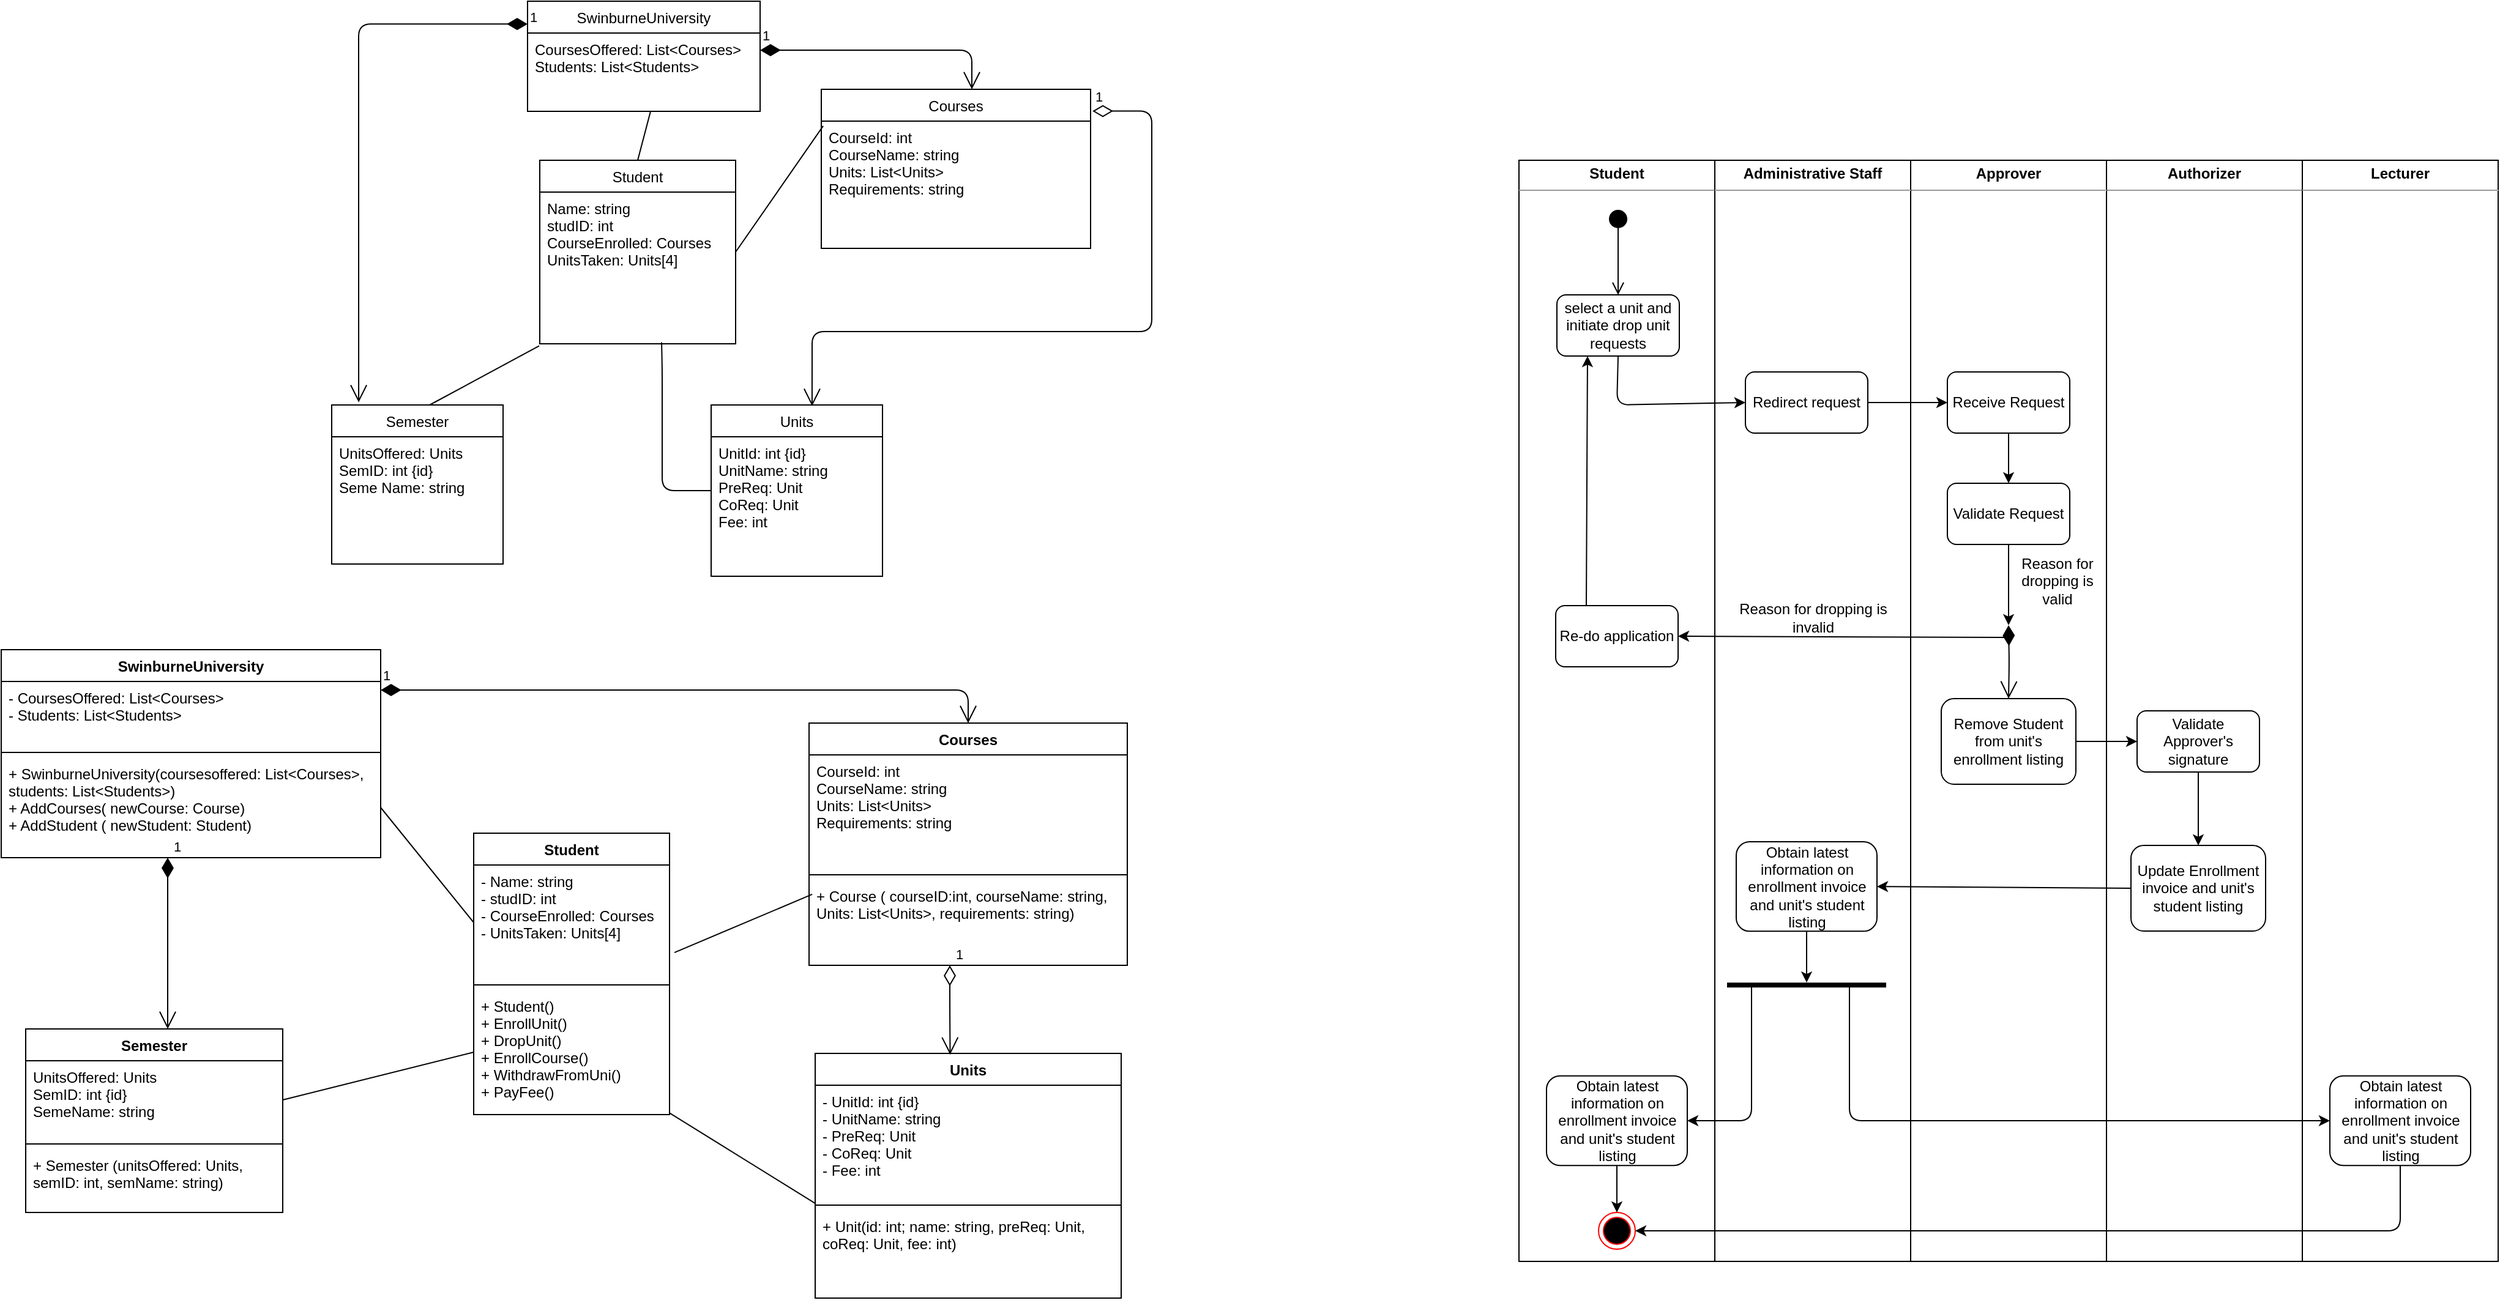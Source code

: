 <mxfile version="12.9.14" type="github">
  <diagram id="MmDphnJlKByqqRI8YQIz" name="Page-1">
    <mxGraphModel dx="2805" dy="1025" grid="1" gridSize="10" guides="1" tooltips="1" connect="1" arrows="1" fold="1" page="1" pageScale="1" pageWidth="850" pageHeight="1100" math="0" shadow="0">
      <root>
        <mxCell id="0" />
        <mxCell id="1" parent="0" />
        <mxCell id="nQOmDfqEmNwlOo48aO-k-23" value="&lt;p style=&quot;margin: 0px ; margin-top: 4px ; text-align: center&quot;&gt;&lt;b&gt;Authorizer&lt;/b&gt;&lt;br&gt;&lt;/p&gt;&lt;hr size=&quot;1&quot;&gt;&lt;div style=&quot;height: 2px&quot;&gt;&lt;/div&gt;" style="verticalAlign=top;align=left;overflow=fill;fontSize=12;fontFamily=Helvetica;html=1;" parent="1" vertex="1">
          <mxGeometry x="1470" y="140" width="160" height="900" as="geometry" />
        </mxCell>
        <mxCell id="nQOmDfqEmNwlOo48aO-k-21" value="&lt;p style=&quot;margin: 0px ; margin-top: 4px ; text-align: center&quot;&gt;&lt;b&gt;Approver&lt;/b&gt;&lt;/p&gt;&lt;hr size=&quot;1&quot;&gt;&lt;div style=&quot;height: 2px&quot;&gt;&lt;/div&gt;" style="verticalAlign=top;align=left;overflow=fill;fontSize=12;fontFamily=Helvetica;html=1;" parent="1" vertex="1">
          <mxGeometry x="1310" y="140" width="160" height="900" as="geometry" />
        </mxCell>
        <mxCell id="nQOmDfqEmNwlOo48aO-k-12" value="&lt;p style=&quot;margin: 0px ; margin-top: 4px ; text-align: center&quot;&gt;&lt;b&gt;Student&lt;/b&gt;&lt;br&gt;&lt;/p&gt;&lt;hr size=&quot;1&quot;&gt;&lt;div style=&quot;height: 2px&quot;&gt;&lt;/div&gt;" style="verticalAlign=top;align=left;overflow=fill;fontSize=12;fontFamily=Helvetica;html=1;" parent="1" vertex="1">
          <mxGeometry x="990" y="140" width="160" height="900" as="geometry" />
        </mxCell>
        <mxCell id="nQOmDfqEmNwlOo48aO-k-18" value="&lt;p style=&quot;margin: 0px ; margin-top: 4px ; text-align: center&quot;&gt;&lt;b&gt;Administrative Staff&lt;/b&gt;&lt;/p&gt;&lt;hr size=&quot;1&quot;&gt;&lt;div style=&quot;height: 2px&quot;&gt;&lt;/div&gt;" style="verticalAlign=top;align=left;overflow=fill;fontSize=12;fontFamily=Helvetica;html=1;" parent="1" vertex="1">
          <mxGeometry x="1150" y="140" width="160" height="900" as="geometry" />
        </mxCell>
        <mxCell id="7fFOJC6yPvMKo5gySXUb-17" value="1" style="endArrow=open;html=1;endSize=12;startArrow=diamondThin;startSize=14;startFill=1;edgeStyle=orthogonalEdgeStyle;align=left;verticalAlign=bottom;entryX=0.557;entryY=0;entryDx=0;entryDy=0;entryPerimeter=0;" parent="1" source="7fFOJC6yPvMKo5gySXUb-14" target="7fFOJC6yPvMKo5gySXUb-1" edge="1">
          <mxGeometry x="-1" y="3" relative="1" as="geometry">
            <mxPoint x="210" y="110" as="sourcePoint" />
            <mxPoint x="370" y="110" as="targetPoint" />
            <Array as="points">
              <mxPoint x="543" y="50" />
              <mxPoint x="543" y="82" />
            </Array>
          </mxGeometry>
        </mxCell>
        <mxCell id="7fFOJC6yPvMKo5gySXUb-18" value="1" style="endArrow=open;html=1;endSize=12;startArrow=diamondThin;startSize=14;startFill=0;edgeStyle=orthogonalEdgeStyle;align=left;verticalAlign=bottom;entryX=0.589;entryY=0.006;entryDx=0;entryDy=0;exitX=1.007;exitY=0.137;exitDx=0;exitDy=0;exitPerimeter=0;entryPerimeter=0;" parent="1" source="7fFOJC6yPvMKo5gySXUb-1" target="7fFOJC6yPvMKo5gySXUb-11" edge="1">
          <mxGeometry x="-1" y="3" relative="1" as="geometry">
            <mxPoint x="660" y="60" as="sourcePoint" />
            <mxPoint x="240" y="190" as="targetPoint" />
            <Array as="points">
              <mxPoint x="690" y="100" />
              <mxPoint x="690" y="280" />
              <mxPoint x="412" y="280" />
            </Array>
          </mxGeometry>
        </mxCell>
        <mxCell id="7fFOJC6yPvMKo5gySXUb-19" value="1" style="endArrow=open;html=1;endSize=12;startArrow=diamondThin;startSize=14;startFill=1;edgeStyle=orthogonalEdgeStyle;align=left;verticalAlign=bottom;exitX=0;exitY=-0.115;exitDx=0;exitDy=0;exitPerimeter=0;entryX=0.086;entryY=-0.038;entryDx=0;entryDy=0;entryPerimeter=0;" parent="1" source="7fFOJC6yPvMKo5gySXUb-14" edge="1">
          <mxGeometry x="-1" y="3" relative="1" as="geometry">
            <mxPoint x="20" y="130" as="sourcePoint" />
            <mxPoint x="42.04" y="337.872" as="targetPoint" />
            <Array as="points">
              <mxPoint x="42" y="29" />
            </Array>
          </mxGeometry>
        </mxCell>
        <mxCell id="7fFOJC6yPvMKo5gySXUb-20" value="" style="endArrow=none;html=1;exitX=0.5;exitY=0;exitDx=0;exitDy=0;entryX=-0.003;entryY=1.014;entryDx=0;entryDy=0;entryPerimeter=0;" parent="1" target="7fFOJC6yPvMKo5gySXUb-9" edge="1">
          <mxGeometry width="50" height="50" relative="1" as="geometry">
            <mxPoint x="100" y="340" as="sourcePoint" />
            <mxPoint x="370" y="280" as="targetPoint" />
          </mxGeometry>
        </mxCell>
        <mxCell id="7fFOJC6yPvMKo5gySXUb-21" value="" style="endArrow=none;html=1;exitX=0.622;exitY=0.99;exitDx=0;exitDy=0;exitPerimeter=0;entryX=0;entryY=0.5;entryDx=0;entryDy=0;" parent="1" source="7fFOJC6yPvMKo5gySXUb-9" target="7fFOJC6yPvMKo5gySXUb-11" edge="1">
          <mxGeometry width="50" height="50" relative="1" as="geometry">
            <mxPoint x="320" y="330" as="sourcePoint" />
            <mxPoint x="370" y="280" as="targetPoint" />
            <Array as="points">
              <mxPoint x="290" y="310" />
              <mxPoint x="290" y="410" />
            </Array>
          </mxGeometry>
        </mxCell>
        <mxCell id="7fFOJC6yPvMKo5gySXUb-1" value="Courses" style="swimlane;fontStyle=0;childLayout=stackLayout;horizontal=1;startSize=26;fillColor=none;horizontalStack=0;resizeParent=1;resizeParentMax=0;resizeLast=0;collapsible=1;marginBottom=0;" parent="1" vertex="1">
          <mxGeometry x="420" y="82" width="220" height="130" as="geometry" />
        </mxCell>
        <mxCell id="7fFOJC6yPvMKo5gySXUb-2" value="CourseId: int&#xa;CourseName: string&#xa;Units: List&lt;Units&gt;&#xa;Requirements: string&#xa;" style="text;strokeColor=none;fillColor=none;align=left;verticalAlign=top;spacingLeft=4;spacingRight=4;overflow=hidden;rotatable=0;points=[[0,0.5],[1,0.5]];portConstraint=eastwest;" parent="7fFOJC6yPvMKo5gySXUb-1" vertex="1">
          <mxGeometry y="26" width="220" height="104" as="geometry" />
        </mxCell>
        <mxCell id="7fFOJC6yPvMKo5gySXUb-22" value="" style="endArrow=none;html=1;entryX=0.529;entryY=1;entryDx=0;entryDy=0;entryPerimeter=0;exitX=0.5;exitY=0;exitDx=0;exitDy=0;" parent="1" source="7fFOJC6yPvMKo5gySXUb-8" target="7fFOJC6yPvMKo5gySXUb-14" edge="1">
          <mxGeometry width="50" height="50" relative="1" as="geometry">
            <mxPoint x="230" y="310" as="sourcePoint" />
            <mxPoint x="280" y="260" as="targetPoint" />
          </mxGeometry>
        </mxCell>
        <mxCell id="7fFOJC6yPvMKo5gySXUb-8" value="Student" style="swimlane;fontStyle=0;childLayout=stackLayout;horizontal=1;startSize=26;fillColor=none;horizontalStack=0;resizeParent=1;resizeParentMax=0;resizeLast=0;collapsible=1;marginBottom=0;" parent="1" vertex="1">
          <mxGeometry x="190" y="140" width="160" height="150" as="geometry" />
        </mxCell>
        <mxCell id="7fFOJC6yPvMKo5gySXUb-9" value="Name: string&#xa;studID: int&#xa;CourseEnrolled: Courses&#xa;UnitsTaken: Units[4]&#xa;&#xa;&#xa;&#xa;" style="text;strokeColor=none;fillColor=none;align=left;verticalAlign=top;spacingLeft=4;spacingRight=4;overflow=hidden;rotatable=0;points=[[0,0.5],[1,0.5]];portConstraint=eastwest;" parent="7fFOJC6yPvMKo5gySXUb-8" vertex="1">
          <mxGeometry y="26" width="160" height="124" as="geometry" />
        </mxCell>
        <mxCell id="7fFOJC6yPvMKo5gySXUb-24" value="" style="endArrow=none;html=1;entryX=0.007;entryY=0.038;entryDx=0;entryDy=0;entryPerimeter=0;exitX=1;exitY=0.5;exitDx=0;exitDy=0;" parent="1" source="7fFOJC6yPvMKo5gySXUb-8" target="7fFOJC6yPvMKo5gySXUb-2" edge="1">
          <mxGeometry width="50" height="50" relative="1" as="geometry">
            <mxPoint x="400" y="210" as="sourcePoint" />
            <mxPoint x="450" y="160" as="targetPoint" />
          </mxGeometry>
        </mxCell>
        <mxCell id="zHoWdwq8cg6D3XTFJdWy-3" value="Semester" style="swimlane;fontStyle=0;childLayout=stackLayout;horizontal=1;startSize=26;fillColor=none;horizontalStack=0;resizeParent=1;resizeParentMax=0;resizeLast=0;collapsible=1;marginBottom=0;" parent="1" vertex="1">
          <mxGeometry x="20" y="340" width="140" height="130" as="geometry" />
        </mxCell>
        <mxCell id="zHoWdwq8cg6D3XTFJdWy-4" value="UnitsOffered: Units&#xa;SemID: int {id}&#xa;Seme Name: string" style="text;strokeColor=none;fillColor=none;align=left;verticalAlign=top;spacingLeft=4;spacingRight=4;overflow=hidden;rotatable=0;points=[[0,0.5],[1,0.5]];portConstraint=eastwest;" parent="zHoWdwq8cg6D3XTFJdWy-3" vertex="1">
          <mxGeometry y="26" width="140" height="104" as="geometry" />
        </mxCell>
        <mxCell id="7fFOJC6yPvMKo5gySXUb-13" value="SwinburneUniversity" style="swimlane;fontStyle=0;childLayout=stackLayout;horizontal=1;startSize=26;fillColor=none;horizontalStack=0;resizeParent=1;resizeParentMax=0;resizeLast=0;collapsible=1;marginBottom=0;" parent="1" vertex="1">
          <mxGeometry x="180" y="10" width="190" height="90" as="geometry" />
        </mxCell>
        <mxCell id="7fFOJC6yPvMKo5gySXUb-14" value="CoursesOffered: List&lt;Courses&gt;&#xa;Students: List&lt;Students&gt;&#xa;&#xa;" style="text;strokeColor=none;fillColor=none;align=left;verticalAlign=top;spacingLeft=4;spacingRight=4;overflow=hidden;rotatable=0;points=[[0,0.5],[1,0.5]];portConstraint=eastwest;" parent="7fFOJC6yPvMKo5gySXUb-13" vertex="1">
          <mxGeometry y="26" width="190" height="64" as="geometry" />
        </mxCell>
        <mxCell id="7fFOJC6yPvMKo5gySXUb-11" value="Units" style="swimlane;fontStyle=0;childLayout=stackLayout;horizontal=1;startSize=26;fillColor=none;horizontalStack=0;resizeParent=1;resizeParentMax=0;resizeLast=0;collapsible=1;marginBottom=0;" parent="1" vertex="1">
          <mxGeometry x="330" y="340" width="140" height="140" as="geometry" />
        </mxCell>
        <mxCell id="7fFOJC6yPvMKo5gySXUb-12" value="UnitId: int {id}&#xa;UnitName: string&#xa;PreReq: Unit&#xa;CoReq: Unit&#xa;Fee: int&#xa;&#xa;" style="text;strokeColor=none;fillColor=none;align=left;verticalAlign=top;spacingLeft=4;spacingRight=4;overflow=hidden;rotatable=0;points=[[0,0.5],[1,0.5]];portConstraint=eastwest;" parent="7fFOJC6yPvMKo5gySXUb-11" vertex="1">
          <mxGeometry y="26" width="140" height="114" as="geometry" />
        </mxCell>
        <mxCell id="qpT2Gl-A2vUwOgY40M8b-1" value="" style="html=1;verticalAlign=bottom;startArrow=circle;startFill=1;endArrow=open;startSize=6;endSize=8;" parent="1" edge="1">
          <mxGeometry width="80" relative="1" as="geometry">
            <mxPoint x="1071" y="180" as="sourcePoint" />
            <mxPoint x="1071" y="250" as="targetPoint" />
          </mxGeometry>
        </mxCell>
        <mxCell id="nQOmDfqEmNwlOo48aO-k-2" value="1" style="endArrow=open;html=1;endSize=12;startArrow=diamondThin;startSize=14;startFill=1;edgeStyle=orthogonalEdgeStyle;align=left;verticalAlign=bottom;exitX=1;exitY=0.5;exitDx=0;exitDy=0;entryX=0.5;entryY=0;entryDx=0;entryDy=0;" parent="1" target="zHoWdwq8cg6D3XTFJdWy-31" edge="1">
          <mxGeometry x="-1" y="3" relative="1" as="geometry">
            <mxPoint x="60" y="573" as="sourcePoint" />
            <mxPoint x="540" y="580" as="targetPoint" />
            <Array as="points">
              <mxPoint x="540" y="573" />
            </Array>
          </mxGeometry>
        </mxCell>
        <mxCell id="zHoWdwq8cg6D3XTFJdWy-26" value="SwinburneUniversity" style="swimlane;fontStyle=1;align=center;verticalAlign=top;childLayout=stackLayout;horizontal=1;startSize=26;horizontalStack=0;resizeParent=1;resizeParentMax=0;resizeLast=0;collapsible=1;marginBottom=0;" parent="1" vertex="1">
          <mxGeometry x="-250" y="540" width="310" height="170" as="geometry" />
        </mxCell>
        <mxCell id="zHoWdwq8cg6D3XTFJdWy-27" value="- CoursesOffered: List&lt;Courses&gt;&#xa;- Students: List&lt;Students&gt;&#xa;&#xa;&#xa;&#xa;" style="text;strokeColor=none;fillColor=none;align=left;verticalAlign=top;spacingLeft=4;spacingRight=4;overflow=hidden;rotatable=0;points=[[0,0.5],[1,0.5]];portConstraint=eastwest;" parent="zHoWdwq8cg6D3XTFJdWy-26" vertex="1">
          <mxGeometry y="26" width="310" height="54" as="geometry" />
        </mxCell>
        <mxCell id="zHoWdwq8cg6D3XTFJdWy-28" value="" style="line;strokeWidth=1;fillColor=none;align=left;verticalAlign=middle;spacingTop=-1;spacingLeft=3;spacingRight=3;rotatable=0;labelPosition=right;points=[];portConstraint=eastwest;" parent="zHoWdwq8cg6D3XTFJdWy-26" vertex="1">
          <mxGeometry y="80" width="310" height="8" as="geometry" />
        </mxCell>
        <mxCell id="zHoWdwq8cg6D3XTFJdWy-29" value="+ SwinburneUniversity(coursesoffered: List&lt;Courses&gt;,&#xa; students: List&lt;Students&gt;)&#xa;+ AddCourses( newCourse: Course)&#xa;+ AddStudent ( newStudent: Student)&#xa;&#xa;" style="text;strokeColor=none;fillColor=none;align=left;verticalAlign=top;spacingLeft=4;spacingRight=4;overflow=hidden;rotatable=0;points=[[0,0.5],[1,0.5]];portConstraint=eastwest;" parent="zHoWdwq8cg6D3XTFJdWy-26" vertex="1">
          <mxGeometry y="88" width="310" height="82" as="geometry" />
        </mxCell>
        <mxCell id="zHoWdwq8cg6D3XTFJdWy-44" value="Semester" style="swimlane;fontStyle=1;align=center;verticalAlign=top;childLayout=stackLayout;horizontal=1;startSize=26;horizontalStack=0;resizeParent=1;resizeParentMax=0;resizeLast=0;collapsible=1;marginBottom=0;" parent="1" vertex="1">
          <mxGeometry x="-230" y="850" width="210" height="150" as="geometry" />
        </mxCell>
        <mxCell id="zHoWdwq8cg6D3XTFJdWy-45" value="UnitsOffered: Units&#xa;SemID: int {id}&#xa;SemeName: string" style="text;strokeColor=none;fillColor=none;align=left;verticalAlign=top;spacingLeft=4;spacingRight=4;overflow=hidden;rotatable=0;points=[[0,0.5],[1,0.5]];portConstraint=eastwest;" parent="zHoWdwq8cg6D3XTFJdWy-44" vertex="1">
          <mxGeometry y="26" width="210" height="64" as="geometry" />
        </mxCell>
        <mxCell id="zHoWdwq8cg6D3XTFJdWy-46" value="" style="line;strokeWidth=1;fillColor=none;align=left;verticalAlign=middle;spacingTop=-1;spacingLeft=3;spacingRight=3;rotatable=0;labelPosition=right;points=[];portConstraint=eastwest;" parent="zHoWdwq8cg6D3XTFJdWy-44" vertex="1">
          <mxGeometry y="90" width="210" height="8" as="geometry" />
        </mxCell>
        <mxCell id="zHoWdwq8cg6D3XTFJdWy-47" value="+ Semester (unitsOffered: Units, &#xa;semID: int, semName: string)" style="text;strokeColor=none;fillColor=none;align=left;verticalAlign=top;spacingLeft=4;spacingRight=4;overflow=hidden;rotatable=0;points=[[0,0.5],[1,0.5]];portConstraint=eastwest;" parent="zHoWdwq8cg6D3XTFJdWy-44" vertex="1">
          <mxGeometry y="98" width="210" height="52" as="geometry" />
        </mxCell>
        <mxCell id="zHoWdwq8cg6D3XTFJdWy-35" value="Student" style="swimlane;fontStyle=1;align=center;verticalAlign=top;childLayout=stackLayout;horizontal=1;startSize=26;horizontalStack=0;resizeParent=1;resizeParentMax=0;resizeLast=0;collapsible=1;marginBottom=0;" parent="1" vertex="1">
          <mxGeometry x="136" y="690" width="160" height="230" as="geometry" />
        </mxCell>
        <mxCell id="zHoWdwq8cg6D3XTFJdWy-36" value="- Name: string&#xa;- studID: int&#xa;- CourseEnrolled: Courses&#xa;- UnitsTaken: Units[4]&#xa;&#xa;&#xa;&#xa;&#xa;&#xa;" style="text;strokeColor=none;fillColor=none;align=left;verticalAlign=top;spacingLeft=4;spacingRight=4;overflow=hidden;rotatable=0;points=[[0,0.5],[1,0.5]];portConstraint=eastwest;" parent="zHoWdwq8cg6D3XTFJdWy-35" vertex="1">
          <mxGeometry y="26" width="160" height="94" as="geometry" />
        </mxCell>
        <mxCell id="zHoWdwq8cg6D3XTFJdWy-37" value="" style="line;strokeWidth=1;fillColor=none;align=left;verticalAlign=middle;spacingTop=-1;spacingLeft=3;spacingRight=3;rotatable=0;labelPosition=right;points=[];portConstraint=eastwest;" parent="zHoWdwq8cg6D3XTFJdWy-35" vertex="1">
          <mxGeometry y="120" width="160" height="8" as="geometry" />
        </mxCell>
        <mxCell id="zHoWdwq8cg6D3XTFJdWy-38" value="+ Student() &#xa;+ EnrollUnit()&#xa;+ DropUnit()&#xa;+ EnrollCourse()&#xa;+ WithdrawFromUni()&#xa;+ PayFee()&#xa;&#xa;&#xa;" style="text;strokeColor=none;fillColor=none;align=left;verticalAlign=top;spacingLeft=4;spacingRight=4;overflow=hidden;rotatable=0;points=[[0,0.5],[1,0.5]];portConstraint=eastwest;" parent="zHoWdwq8cg6D3XTFJdWy-35" vertex="1">
          <mxGeometry y="128" width="160" height="102" as="geometry" />
        </mxCell>
        <mxCell id="zHoWdwq8cg6D3XTFJdWy-31" value="Courses" style="swimlane;fontStyle=1;align=center;verticalAlign=top;childLayout=stackLayout;horizontal=1;startSize=26;horizontalStack=0;resizeParent=1;resizeParentMax=0;resizeLast=0;collapsible=1;marginBottom=0;" parent="1" vertex="1">
          <mxGeometry x="410" y="600" width="260" height="198" as="geometry" />
        </mxCell>
        <mxCell id="zHoWdwq8cg6D3XTFJdWy-32" value="CourseId: int&#xa;CourseName: string&#xa;Units: List&lt;Units&gt;&#xa;Requirements: string&#xa;&#xa;&#xa;" style="text;strokeColor=none;fillColor=none;align=left;verticalAlign=top;spacingLeft=4;spacingRight=4;overflow=hidden;rotatable=0;points=[[0,0.5],[1,0.5]];portConstraint=eastwest;" parent="zHoWdwq8cg6D3XTFJdWy-31" vertex="1">
          <mxGeometry y="26" width="260" height="94" as="geometry" />
        </mxCell>
        <mxCell id="zHoWdwq8cg6D3XTFJdWy-33" value="" style="line;strokeWidth=1;fillColor=none;align=left;verticalAlign=middle;spacingTop=-1;spacingLeft=3;spacingRight=3;rotatable=0;labelPosition=right;points=[];portConstraint=eastwest;" parent="zHoWdwq8cg6D3XTFJdWy-31" vertex="1">
          <mxGeometry y="120" width="260" height="8" as="geometry" />
        </mxCell>
        <mxCell id="zHoWdwq8cg6D3XTFJdWy-34" value="+ Course ( courseID:int, courseName: string, &#xa;Units: List&lt;Units&gt;, requirements: string)" style="text;strokeColor=none;fillColor=none;align=left;verticalAlign=top;spacingLeft=4;spacingRight=4;overflow=hidden;rotatable=0;points=[[0,0.5],[1,0.5]];portConstraint=eastwest;" parent="zHoWdwq8cg6D3XTFJdWy-31" vertex="1">
          <mxGeometry y="128" width="260" height="70" as="geometry" />
        </mxCell>
        <mxCell id="nQOmDfqEmNwlOo48aO-k-3" value="1" style="endArrow=open;html=1;endSize=12;startArrow=diamondThin;startSize=14;startFill=1;edgeStyle=orthogonalEdgeStyle;align=left;verticalAlign=bottom;" parent="1" target="zHoWdwq8cg6D3XTFJdWy-44" edge="1">
          <mxGeometry x="-1" y="3" relative="1" as="geometry">
            <mxPoint x="-114" y="710" as="sourcePoint" />
            <mxPoint x="90" y="790" as="targetPoint" />
            <Array as="points">
              <mxPoint x="-114" y="740" />
              <mxPoint x="-114" y="740" />
            </Array>
          </mxGeometry>
        </mxCell>
        <mxCell id="zHoWdwq8cg6D3XTFJdWy-40" value="Units" style="swimlane;fontStyle=1;align=center;verticalAlign=top;childLayout=stackLayout;horizontal=1;startSize=26;horizontalStack=0;resizeParent=1;resizeParentMax=0;resizeLast=0;collapsible=1;marginBottom=0;" parent="1" vertex="1">
          <mxGeometry x="415" y="870" width="250" height="200" as="geometry" />
        </mxCell>
        <mxCell id="zHoWdwq8cg6D3XTFJdWy-41" value="- UnitId: int {id}&#xa;- UnitName: string&#xa;- PreReq: Unit&#xa;- CoReq: Unit&#xa;- Fee: int&#xa;&#xa;&#xa;&#xa;" style="text;strokeColor=none;fillColor=none;align=left;verticalAlign=top;spacingLeft=4;spacingRight=4;overflow=hidden;rotatable=0;points=[[0,0.5],[1,0.5]];portConstraint=eastwest;" parent="zHoWdwq8cg6D3XTFJdWy-40" vertex="1">
          <mxGeometry y="26" width="250" height="94" as="geometry" />
        </mxCell>
        <mxCell id="zHoWdwq8cg6D3XTFJdWy-42" value="" style="line;strokeWidth=1;fillColor=none;align=left;verticalAlign=middle;spacingTop=-1;spacingLeft=3;spacingRight=3;rotatable=0;labelPosition=right;points=[];portConstraint=eastwest;" parent="zHoWdwq8cg6D3XTFJdWy-40" vertex="1">
          <mxGeometry y="120" width="250" height="8" as="geometry" />
        </mxCell>
        <mxCell id="zHoWdwq8cg6D3XTFJdWy-43" value="+ Unit(id: int; name: string, preReq: Unit, &#xa;coReq: Unit, fee: int)" style="text;strokeColor=none;fillColor=none;align=left;verticalAlign=top;spacingLeft=4;spacingRight=4;overflow=hidden;rotatable=0;points=[[0,0.5],[1,0.5]];portConstraint=eastwest;" parent="zHoWdwq8cg6D3XTFJdWy-40" vertex="1">
          <mxGeometry y="128" width="250" height="72" as="geometry" />
        </mxCell>
        <mxCell id="nQOmDfqEmNwlOo48aO-k-4" value="1" style="endArrow=open;html=1;endSize=12;startArrow=diamondThin;startSize=14;startFill=0;edgeStyle=orthogonalEdgeStyle;align=left;verticalAlign=bottom;entryX=0.441;entryY=0.005;entryDx=0;entryDy=0;entryPerimeter=0;" parent="1" source="zHoWdwq8cg6D3XTFJdWy-34" target="zHoWdwq8cg6D3XTFJdWy-40" edge="1">
          <mxGeometry x="-1" y="3" relative="1" as="geometry">
            <mxPoint x="640" y="820" as="sourcePoint" />
            <mxPoint x="800" y="820" as="targetPoint" />
            <Array as="points">
              <mxPoint x="525" y="834" />
              <mxPoint x="525" y="834" />
            </Array>
          </mxGeometry>
        </mxCell>
        <mxCell id="nQOmDfqEmNwlOo48aO-k-5" value="" style="endArrow=none;html=1;exitX=1;exitY=0.5;exitDx=0;exitDy=0;entryX=0;entryY=0.5;entryDx=0;entryDy=0;" parent="1" source="zHoWdwq8cg6D3XTFJdWy-45" target="zHoWdwq8cg6D3XTFJdWy-38" edge="1">
          <mxGeometry width="50" height="50" relative="1" as="geometry">
            <mxPoint x="60" y="900" as="sourcePoint" />
            <mxPoint x="110" y="850" as="targetPoint" />
          </mxGeometry>
        </mxCell>
        <mxCell id="nQOmDfqEmNwlOo48aO-k-6" value="" style="endArrow=none;html=1;exitX=0;exitY=1.027;exitDx=0;exitDy=0;exitPerimeter=0;" parent="1" source="zHoWdwq8cg6D3XTFJdWy-41" target="zHoWdwq8cg6D3XTFJdWy-38" edge="1">
          <mxGeometry width="50" height="50" relative="1" as="geometry">
            <mxPoint x="290" y="1070" as="sourcePoint" />
            <mxPoint x="340" y="1020" as="targetPoint" />
          </mxGeometry>
        </mxCell>
        <mxCell id="nQOmDfqEmNwlOo48aO-k-7" value="" style="endArrow=none;html=1;entryX=1;entryY=0.5;entryDx=0;entryDy=0;exitX=0;exitY=0.5;exitDx=0;exitDy=0;" parent="1" source="zHoWdwq8cg6D3XTFJdWy-36" target="zHoWdwq8cg6D3XTFJdWy-29" edge="1">
          <mxGeometry width="50" height="50" relative="1" as="geometry">
            <mxPoint x="-10" y="840" as="sourcePoint" />
            <mxPoint x="40" y="790" as="targetPoint" />
          </mxGeometry>
        </mxCell>
        <mxCell id="nQOmDfqEmNwlOo48aO-k-8" value="" style="endArrow=none;html=1;exitX=1.025;exitY=0.761;exitDx=0;exitDy=0;exitPerimeter=0;entryX=0.01;entryY=0.171;entryDx=0;entryDy=0;entryPerimeter=0;" parent="1" source="zHoWdwq8cg6D3XTFJdWy-36" target="zHoWdwq8cg6D3XTFJdWy-34" edge="1">
          <mxGeometry width="50" height="50" relative="1" as="geometry">
            <mxPoint x="870" y="550" as="sourcePoint" />
            <mxPoint x="920" y="500" as="targetPoint" />
          </mxGeometry>
        </mxCell>
        <mxCell id="nQOmDfqEmNwlOo48aO-k-9" value="&lt;span&gt;select a unit and initiate drop unit requests&lt;/span&gt;" style="rounded=1;whiteSpace=wrap;html=1;" parent="1" vertex="1">
          <mxGeometry x="1021" y="250" width="100" height="50" as="geometry" />
        </mxCell>
        <mxCell id="nQOmDfqEmNwlOo48aO-k-19" value="" style="endArrow=classic;html=1;exitX=0.5;exitY=1;exitDx=0;exitDy=0;entryX=0;entryY=0.5;entryDx=0;entryDy=0;" parent="1" source="nQOmDfqEmNwlOo48aO-k-9" target="nQOmDfqEmNwlOo48aO-k-20" edge="1">
          <mxGeometry width="50" height="50" relative="1" as="geometry">
            <mxPoint x="1060" y="390" as="sourcePoint" />
            <mxPoint x="1110" y="340" as="targetPoint" />
            <Array as="points">
              <mxPoint x="1070" y="340" />
            </Array>
          </mxGeometry>
        </mxCell>
        <mxCell id="nQOmDfqEmNwlOo48aO-k-20" value="Redirect request" style="rounded=1;whiteSpace=wrap;html=1;" parent="1" vertex="1">
          <mxGeometry x="1175" y="313" width="100" height="50" as="geometry" />
        </mxCell>
        <mxCell id="nQOmDfqEmNwlOo48aO-k-24" value="Receive Request" style="rounded=1;whiteSpace=wrap;html=1;" parent="1" vertex="1">
          <mxGeometry x="1340" y="313" width="100" height="50" as="geometry" />
        </mxCell>
        <mxCell id="nQOmDfqEmNwlOo48aO-k-25" value="Validate Request" style="rounded=1;whiteSpace=wrap;html=1;" parent="1" vertex="1">
          <mxGeometry x="1340" y="404" width="100" height="50" as="geometry" />
        </mxCell>
        <mxCell id="nQOmDfqEmNwlOo48aO-k-26" value="&lt;p style=&quot;margin: 0px ; margin-top: 4px ; text-align: center&quot;&gt;&lt;b&gt;Lecturer&lt;/b&gt;&lt;/p&gt;&lt;hr size=&quot;1&quot;&gt;&lt;div style=&quot;height: 2px&quot;&gt;&lt;/div&gt;" style="verticalAlign=top;align=left;overflow=fill;fontSize=12;fontFamily=Helvetica;html=1;" parent="1" vertex="1">
          <mxGeometry x="1630" y="140" width="160" height="900" as="geometry" />
        </mxCell>
        <mxCell id="nQOmDfqEmNwlOo48aO-k-27" value="Remove Student from unit&#39;s enrollment listing" style="rounded=1;whiteSpace=wrap;html=1;" parent="1" vertex="1">
          <mxGeometry x="1335" y="580" width="110" height="70" as="geometry" />
        </mxCell>
        <mxCell id="nQOmDfqEmNwlOo48aO-k-28" value="Validate Approver&#39;s signature" style="rounded=1;whiteSpace=wrap;html=1;" parent="1" vertex="1">
          <mxGeometry x="1495" y="590" width="100" height="50" as="geometry" />
        </mxCell>
        <mxCell id="nQOmDfqEmNwlOo48aO-k-29" value="Update Enrollment invoice and unit&#39;s student listing " style="rounded=1;whiteSpace=wrap;html=1;" parent="1" vertex="1">
          <mxGeometry x="1490" y="700" width="110" height="70" as="geometry" />
        </mxCell>
        <mxCell id="nQOmDfqEmNwlOo48aO-k-30" value="" style="endArrow=classic;html=1;exitX=1;exitY=0.5;exitDx=0;exitDy=0;entryX=0;entryY=0.5;entryDx=0;entryDy=0;" parent="1" source="nQOmDfqEmNwlOo48aO-k-20" target="nQOmDfqEmNwlOo48aO-k-24" edge="1">
          <mxGeometry width="50" height="50" relative="1" as="geometry">
            <mxPoint x="1250" y="290" as="sourcePoint" />
            <mxPoint x="1300" y="240" as="targetPoint" />
          </mxGeometry>
        </mxCell>
        <mxCell id="nQOmDfqEmNwlOo48aO-k-31" value="" style="endArrow=classic;html=1;exitX=0.5;exitY=1;exitDx=0;exitDy=0;entryX=0.5;entryY=0;entryDx=0;entryDy=0;" parent="1" source="nQOmDfqEmNwlOo48aO-k-24" target="nQOmDfqEmNwlOo48aO-k-25" edge="1">
          <mxGeometry width="50" height="50" relative="1" as="geometry">
            <mxPoint x="1450" y="420" as="sourcePoint" />
            <mxPoint x="1500" y="370" as="targetPoint" />
          </mxGeometry>
        </mxCell>
        <mxCell id="nQOmDfqEmNwlOo48aO-k-33" value="" style="endArrow=classic;html=1;exitX=1;exitY=0.5;exitDx=0;exitDy=0;entryX=0;entryY=0.5;entryDx=0;entryDy=0;" parent="1" source="nQOmDfqEmNwlOo48aO-k-27" target="nQOmDfqEmNwlOo48aO-k-28" edge="1">
          <mxGeometry width="50" height="50" relative="1" as="geometry">
            <mxPoint x="1500" y="580" as="sourcePoint" />
            <mxPoint x="1550" y="530" as="targetPoint" />
          </mxGeometry>
        </mxCell>
        <mxCell id="nQOmDfqEmNwlOo48aO-k-34" value="" style="endArrow=classic;html=1;exitX=0.5;exitY=1;exitDx=0;exitDy=0;entryX=0.5;entryY=0;entryDx=0;entryDy=0;" parent="1" source="nQOmDfqEmNwlOo48aO-k-28" target="nQOmDfqEmNwlOo48aO-k-29" edge="1">
          <mxGeometry width="50" height="50" relative="1" as="geometry">
            <mxPoint x="1440" y="770" as="sourcePoint" />
            <mxPoint x="1490" y="720" as="targetPoint" />
          </mxGeometry>
        </mxCell>
        <mxCell id="nQOmDfqEmNwlOo48aO-k-35" value="" style="endArrow=open;html=1;endSize=12;startArrow=diamondThin;startSize=14;startFill=1;edgeStyle=orthogonalEdgeStyle;align=left;verticalAlign=bottom;entryX=0.5;entryY=0;entryDx=0;entryDy=0;" parent="1" target="nQOmDfqEmNwlOo48aO-k-27" edge="1">
          <mxGeometry x="-1" y="14" relative="1" as="geometry">
            <mxPoint x="1390" y="520" as="sourcePoint" />
            <mxPoint x="1320" y="480" as="targetPoint" />
            <mxPoint x="-4" y="-10" as="offset" />
          </mxGeometry>
        </mxCell>
        <mxCell id="nQOmDfqEmNwlOo48aO-k-36" value="" style="endArrow=classic;html=1;exitX=0.5;exitY=1;exitDx=0;exitDy=0;" parent="1" source="nQOmDfqEmNwlOo48aO-k-25" edge="1">
          <mxGeometry width="50" height="50" relative="1" as="geometry">
            <mxPoint x="1360" y="540" as="sourcePoint" />
            <mxPoint x="1390" y="520" as="targetPoint" />
          </mxGeometry>
        </mxCell>
        <mxCell id="nQOmDfqEmNwlOo48aO-k-37" value="" style="line;strokeWidth=4;html=1;perimeter=backbonePerimeter;points=[];outlineConnect=0;" parent="1" vertex="1">
          <mxGeometry x="1160" y="810.0" width="130" height="8.13" as="geometry" />
        </mxCell>
        <mxCell id="RwgkNWg6vOUG9b9A2rqR-1" value="Obtain latest information on enrollment invoice and unit&#39;s student listing" style="rounded=1;whiteSpace=wrap;html=1;" parent="1" vertex="1">
          <mxGeometry x="1167.5" y="697" width="115" height="73.18" as="geometry" />
        </mxCell>
        <mxCell id="RwgkNWg6vOUG9b9A2rqR-2" value="" style="endArrow=classic;html=1;exitX=0.5;exitY=1;exitDx=0;exitDy=0;" parent="1" source="RwgkNWg6vOUG9b9A2rqR-1" target="nQOmDfqEmNwlOo48aO-k-37" edge="1">
          <mxGeometry width="50" height="50" relative="1" as="geometry">
            <mxPoint x="1370" y="900" as="sourcePoint" />
            <mxPoint x="1420" y="850" as="targetPoint" />
          </mxGeometry>
        </mxCell>
        <mxCell id="RwgkNWg6vOUG9b9A2rqR-3" value="Obtain latest information on enrollment invoice and unit&#39;s student listing" style="rounded=1;whiteSpace=wrap;html=1;" parent="1" vertex="1">
          <mxGeometry x="1012.5" y="888.41" width="115" height="73.18" as="geometry" />
        </mxCell>
        <mxCell id="RwgkNWg6vOUG9b9A2rqR-6" value="" style="endArrow=classic;html=1;entryX=1;entryY=0.5;entryDx=0;entryDy=0;" parent="1" source="nQOmDfqEmNwlOo48aO-k-37" target="RwgkNWg6vOUG9b9A2rqR-3" edge="1">
          <mxGeometry width="50" height="50" relative="1" as="geometry">
            <mxPoint x="1178" y="815.232" as="sourcePoint" />
            <mxPoint x="1178" y="870" as="targetPoint" />
            <Array as="points">
              <mxPoint x="1180" y="925" />
            </Array>
          </mxGeometry>
        </mxCell>
        <mxCell id="RwgkNWg6vOUG9b9A2rqR-9" value="Obtain latest information on enrollment invoice and unit&#39;s student listing" style="rounded=1;whiteSpace=wrap;html=1;" parent="1" vertex="1">
          <mxGeometry x="1652.5" y="888.41" width="115" height="73.18" as="geometry" />
        </mxCell>
        <mxCell id="RwgkNWg6vOUG9b9A2rqR-10" value="" style="endArrow=classic;html=1;entryX=0;entryY=0.5;entryDx=0;entryDy=0;" parent="1" source="nQOmDfqEmNwlOo48aO-k-37" target="RwgkNWg6vOUG9b9A2rqR-9" edge="1">
          <mxGeometry width="50" height="50" relative="1" as="geometry">
            <mxPoint x="1180" y="814.889" as="sourcePoint" />
            <mxPoint x="1127.5" y="925.0" as="targetPoint" />
            <Array as="points">
              <mxPoint x="1260" y="925" />
            </Array>
          </mxGeometry>
        </mxCell>
        <mxCell id="RwgkNWg6vOUG9b9A2rqR-11" value="" style="endArrow=classic;html=1;entryX=1;entryY=0.5;entryDx=0;entryDy=0;exitX=0;exitY=0.5;exitDx=0;exitDy=0;" parent="1" source="nQOmDfqEmNwlOo48aO-k-29" target="RwgkNWg6vOUG9b9A2rqR-1" edge="1">
          <mxGeometry width="50" height="50" relative="1" as="geometry">
            <mxPoint x="1370" y="750" as="sourcePoint" />
            <mxPoint x="1420" y="700" as="targetPoint" />
          </mxGeometry>
        </mxCell>
        <mxCell id="RwgkNWg6vOUG9b9A2rqR-12" value="" style="endArrow=classic;html=1;entryX=1;entryY=0.5;entryDx=0;entryDy=0;" parent="1" target="RwgkNWg6vOUG9b9A2rqR-13" edge="1">
          <mxGeometry width="50" height="50" relative="1" as="geometry">
            <mxPoint x="1390" y="530" as="sourcePoint" />
            <mxPoint x="849.167" y="510" as="targetPoint" />
          </mxGeometry>
        </mxCell>
        <mxCell id="RwgkNWg6vOUG9b9A2rqR-13" value="Re-do application " style="rounded=1;whiteSpace=wrap;html=1;" parent="1" vertex="1">
          <mxGeometry x="1020" y="504" width="100" height="50" as="geometry" />
        </mxCell>
        <mxCell id="RwgkNWg6vOUG9b9A2rqR-14" value="" style="endArrow=classic;html=1;exitX=0.25;exitY=0;exitDx=0;exitDy=0;entryX=0.25;entryY=1;entryDx=0;entryDy=0;" parent="1" source="RwgkNWg6vOUG9b9A2rqR-13" target="nQOmDfqEmNwlOo48aO-k-9" edge="1">
          <mxGeometry width="50" height="50" relative="1" as="geometry">
            <mxPoint x="1020" y="470" as="sourcePoint" />
            <mxPoint x="1070" y="420" as="targetPoint" />
          </mxGeometry>
        </mxCell>
        <mxCell id="RwgkNWg6vOUG9b9A2rqR-15" value="Reason for dropping is invalid" style="text;html=1;strokeColor=none;fillColor=none;align=center;verticalAlign=middle;whiteSpace=wrap;rounded=0;" parent="1" vertex="1">
          <mxGeometry x="1157.5" y="504" width="145" height="20" as="geometry" />
        </mxCell>
        <mxCell id="RwgkNWg6vOUG9b9A2rqR-16" value="Reason for dropping is valid" style="text;html=1;strokeColor=none;fillColor=none;align=center;verticalAlign=middle;whiteSpace=wrap;rounded=0;" parent="1" vertex="1">
          <mxGeometry x="1390" y="454" width="80" height="60" as="geometry" />
        </mxCell>
        <mxCell id="RwgkNWg6vOUG9b9A2rqR-17" value="" style="ellipse;html=1;shape=endState;fillColor=#000000;strokeColor=#ff0000;" parent="1" vertex="1">
          <mxGeometry x="1055" y="1000" width="30" height="30" as="geometry" />
        </mxCell>
        <mxCell id="RwgkNWg6vOUG9b9A2rqR-18" value="" style="endArrow=classic;html=1;exitX=0.5;exitY=1;exitDx=0;exitDy=0;entryX=0.5;entryY=0;entryDx=0;entryDy=0;" parent="1" source="RwgkNWg6vOUG9b9A2rqR-3" target="RwgkNWg6vOUG9b9A2rqR-17" edge="1">
          <mxGeometry width="50" height="50" relative="1" as="geometry">
            <mxPoint x="920" y="990" as="sourcePoint" />
            <mxPoint x="970" y="940" as="targetPoint" />
          </mxGeometry>
        </mxCell>
        <mxCell id="RwgkNWg6vOUG9b9A2rqR-19" value="" style="endArrow=classic;html=1;entryX=1;entryY=0.5;entryDx=0;entryDy=0;exitX=0.5;exitY=1;exitDx=0;exitDy=0;" parent="1" source="RwgkNWg6vOUG9b9A2rqR-9" target="RwgkNWg6vOUG9b9A2rqR-17" edge="1">
          <mxGeometry width="50" height="50" relative="1" as="geometry">
            <mxPoint x="1500" y="1010" as="sourcePoint" />
            <mxPoint x="1550" y="960" as="targetPoint" />
            <Array as="points">
              <mxPoint x="1710" y="1015" />
            </Array>
          </mxGeometry>
        </mxCell>
      </root>
    </mxGraphModel>
  </diagram>
</mxfile>
